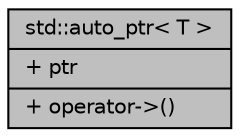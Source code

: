 digraph "std::auto_ptr&lt; T &gt;"
{
  edge [fontname="Helvetica",fontsize="10",labelfontname="Helvetica",labelfontsize="10"];
  node [fontname="Helvetica",fontsize="10",shape=record];
  Node6 [label="{std::auto_ptr\< T \>\n|+ ptr\l|+ operator-\>()\l}",height=0.2,width=0.4,color="black", fillcolor="grey75", style="filled", fontcolor="black"];
}
